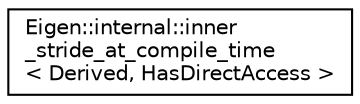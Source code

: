 digraph "Graphical Class Hierarchy"
{
  edge [fontname="Helvetica",fontsize="10",labelfontname="Helvetica",labelfontsize="10"];
  node [fontname="Helvetica",fontsize="10",shape=record];
  rankdir="LR";
  Node1 [label="Eigen::internal::inner\l_stride_at_compile_time\l\< Derived, HasDirectAccess \>",height=0.2,width=0.4,color="black", fillcolor="white", style="filled",URL="$struct_eigen_1_1internal_1_1inner__stride__at__compile__time.html"];
}
